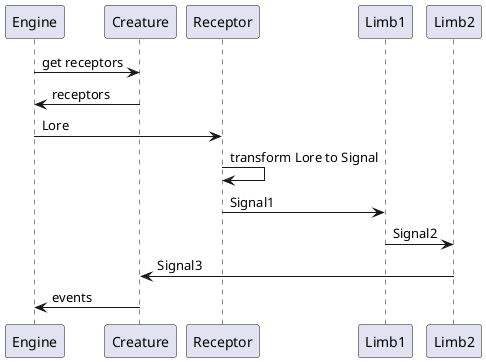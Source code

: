 
┌──────┐          ┌────────┐          ┌────────┐                     ┌─────┐          ┌─────┐
│Engine│          │Creature│          │Receptor│                     │Limb1│          │Limb2│
└──┬───┘          └───┬────┘          └───┬────┘                     └──┬──┘          └──┬──┘
   │   get receptors  │                   │                             │                │
   │ ─────────────────>                   │                             │                │
   │                  │                   │                             │                │
   │     receptors    │                   │                             │                │
   │ <─────────────────                   │                             │                │
   │                  │                   │                             │                │
   │                 Lore                 │                             │                │
   │ ─────────────────────────────────────>                             │                │
   │                  │                   │                             │                │
   │                  │                   │────┐                                         │
   │                  │                   │    │ transform Lore to Signal                │
   │                  │                   │<───┘                                         │
   │                  │                   │                             │                │
   │                  │                   │           Signal1           │                │
   │                  │                   │ ────────────────────────────>                │
   │                  │                   │                             │                │
   │                  │                   │                             │     Signal2    │
   │                  │                   │                             │ ───────────────>
   │                  │                   │                             │                │
   │                  │                   │          Signal3            │                │
   │                  │ <─────────────────────────────────────────────────────────────────
   │                  │                   │                             │                │
   │      events      │                   │                             │                │
   │ <─────────────────                   │                             │                │
┌──┴───┐          ┌───┴────┐          ┌───┴────┐                     ┌──┴──┐          ┌──┴──┐
│Engine│          │Creature│          │Receptor│                     │Limb1│          │Limb2│
└──────┘          └────────┘          └────────┘                     └─────┘          └─────┘

@startuml
Engine -> Creature: get receptors
Creature -> Engine: receptors
Engine -> Receptor: Lore
Receptor -> Receptor: transform Lore to Signal
Receptor -> Limb1: Signal1
Limb1 -> Limb2: Signal2
Limb2 -> Creature: Signal3
Creature -> Engine: events
@enduml
